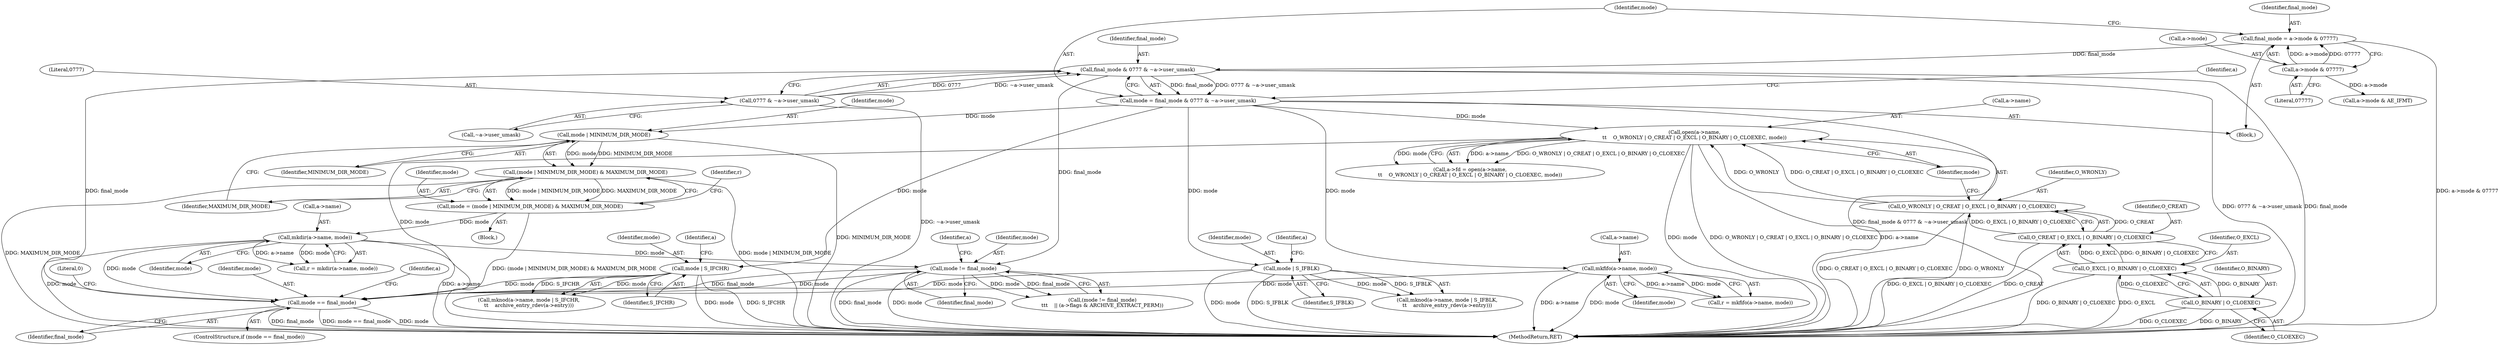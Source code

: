 digraph "0_libarchive_dfd6b54ce33960e420fb206d8872fb759b577ad9_1@API" {
"1000324" [label="(Call,mode == final_mode)"];
"1000261" [label="(Call,mkdir(a->name, mode))"];
"1000252" [label="(Call,mode = (mode | MINIMUM_DIR_MODE) & MAXIMUM_DIR_MODE)"];
"1000254" [label="(Call,(mode | MINIMUM_DIR_MODE) & MAXIMUM_DIR_MODE)"];
"1000255" [label="(Call,mode | MINIMUM_DIR_MODE)"];
"1000173" [label="(Call,mode = final_mode & 0777 & ~a->user_umask)"];
"1000175" [label="(Call,final_mode & 0777 & ~a->user_umask)"];
"1000166" [label="(Call,final_mode = a->mode & 07777)"];
"1000168" [label="(Call,a->mode & 07777)"];
"1000177" [label="(Call,0777 & ~a->user_umask)"];
"1000228" [label="(Call,mode | S_IFCHR)"];
"1000195" [label="(Call,open(a->name,\n\t\t    O_WRONLY | O_CREAT | O_EXCL | O_BINARY | O_CLOEXEC, mode))"];
"1000199" [label="(Call,O_WRONLY | O_CREAT | O_EXCL | O_BINARY | O_CLOEXEC)"];
"1000201" [label="(Call,O_CREAT | O_EXCL | O_BINARY | O_CLOEXEC)"];
"1000203" [label="(Call,O_EXCL | O_BINARY | O_CLOEXEC)"];
"1000205" [label="(Call,O_BINARY | O_CLOEXEC)"];
"1000287" [label="(Call,mode != final_mode)"];
"1000243" [label="(Call,mode | S_IFBLK)"];
"1000313" [label="(Call,mkfifo(a->name, mode))"];
"1000292" [label="(Identifier,a)"];
"1000325" [label="(Identifier,mode)"];
"1000166" [label="(Call,final_mode = a->mode & 07777)"];
"1000326" [label="(Identifier,final_mode)"];
"1000175" [label="(Call,final_mode & 0777 & ~a->user_umask)"];
"1000188" [label="(Block,)"];
"1000196" [label="(Call,a->name)"];
"1000287" [label="(Call,mode != final_mode)"];
"1000224" [label="(Call,mknod(a->name, mode | S_IFCHR,\n\t\t    archive_entry_rdev(a->entry)))"];
"1000243" [label="(Call,mode | S_IFBLK)"];
"1000258" [label="(Identifier,MAXIMUM_DIR_MODE)"];
"1000311" [label="(Call,r = mkfifo(a->name, mode))"];
"1000314" [label="(Call,a->name)"];
"1000191" [label="(Call,a->fd = open(a->name,\n\t\t    O_WRONLY | O_CREAT | O_EXCL | O_BINARY | O_CLOEXEC, mode))"];
"1000334" [label="(MethodReturn,RET)"];
"1000257" [label="(Identifier,MINIMUM_DIR_MODE)"];
"1000177" [label="(Call,0777 & ~a->user_umask)"];
"1000252" [label="(Call,mode = (mode | MINIMUM_DIR_MODE) & MAXIMUM_DIR_MODE)"];
"1000256" [label="(Identifier,mode)"];
"1000167" [label="(Identifier,final_mode)"];
"1000205" [label="(Call,O_BINARY | O_CLOEXEC)"];
"1000206" [label="(Identifier,O_BINARY)"];
"1000248" [label="(Identifier,a)"];
"1000204" [label="(Identifier,O_EXCL)"];
"1000323" [label="(ControlStructure,if (mode == final_mode))"];
"1000286" [label="(Call,(mode != final_mode)\n\t\t\t    || (a->flags & ARCHIVE_EXTRACT_PERM))"];
"1000169" [label="(Call,a->mode)"];
"1000203" [label="(Call,O_EXCL | O_BINARY | O_CLOEXEC)"];
"1000289" [label="(Identifier,final_mode)"];
"1000200" [label="(Identifier,O_WRONLY)"];
"1000230" [label="(Identifier,S_IFCHR)"];
"1000183" [label="(Call,a->mode & AE_IFMT)"];
"1000245" [label="(Identifier,S_IFBLK)"];
"1000178" [label="(Literal,0777)"];
"1000229" [label="(Identifier,mode)"];
"1000207" [label="(Identifier,O_CLOEXEC)"];
"1000125" [label="(Block,)"];
"1000265" [label="(Identifier,mode)"];
"1000255" [label="(Call,mode | MINIMUM_DIR_MODE)"];
"1000168" [label="(Call,a->mode & 07777)"];
"1000228" [label="(Call,mode | S_IFCHR)"];
"1000202" [label="(Identifier,O_CREAT)"];
"1000233" [label="(Identifier,a)"];
"1000244" [label="(Identifier,mode)"];
"1000329" [label="(Identifier,a)"];
"1000253" [label="(Identifier,mode)"];
"1000195" [label="(Call,open(a->name,\n\t\t    O_WRONLY | O_CREAT | O_EXCL | O_BINARY | O_CLOEXEC, mode))"];
"1000201" [label="(Call,O_CREAT | O_EXCL | O_BINARY | O_CLOEXEC)"];
"1000179" [label="(Call,~a->user_umask)"];
"1000176" [label="(Identifier,final_mode)"];
"1000288" [label="(Identifier,mode)"];
"1000313" [label="(Call,mkfifo(a->name, mode))"];
"1000261" [label="(Call,mkdir(a->name, mode))"];
"1000260" [label="(Identifier,r)"];
"1000174" [label="(Identifier,mode)"];
"1000333" [label="(Literal,0)"];
"1000173" [label="(Call,mode = final_mode & 0777 & ~a->user_umask)"];
"1000317" [label="(Identifier,mode)"];
"1000259" [label="(Call,r = mkdir(a->name, mode))"];
"1000172" [label="(Literal,07777)"];
"1000185" [label="(Identifier,a)"];
"1000262" [label="(Call,a->name)"];
"1000208" [label="(Identifier,mode)"];
"1000199" [label="(Call,O_WRONLY | O_CREAT | O_EXCL | O_BINARY | O_CLOEXEC)"];
"1000239" [label="(Call,mknod(a->name, mode | S_IFBLK,\n\t\t    archive_entry_rdev(a->entry)))"];
"1000324" [label="(Call,mode == final_mode)"];
"1000254" [label="(Call,(mode | MINIMUM_DIR_MODE) & MAXIMUM_DIR_MODE)"];
"1000324" -> "1000323"  [label="AST: "];
"1000324" -> "1000326"  [label="CFG: "];
"1000325" -> "1000324"  [label="AST: "];
"1000326" -> "1000324"  [label="AST: "];
"1000329" -> "1000324"  [label="CFG: "];
"1000333" -> "1000324"  [label="CFG: "];
"1000324" -> "1000334"  [label="DDG: final_mode"];
"1000324" -> "1000334"  [label="DDG: mode == final_mode"];
"1000324" -> "1000334"  [label="DDG: mode"];
"1000261" -> "1000324"  [label="DDG: mode"];
"1000228" -> "1000324"  [label="DDG: mode"];
"1000195" -> "1000324"  [label="DDG: mode"];
"1000287" -> "1000324"  [label="DDG: mode"];
"1000287" -> "1000324"  [label="DDG: final_mode"];
"1000243" -> "1000324"  [label="DDG: mode"];
"1000313" -> "1000324"  [label="DDG: mode"];
"1000175" -> "1000324"  [label="DDG: final_mode"];
"1000261" -> "1000259"  [label="AST: "];
"1000261" -> "1000265"  [label="CFG: "];
"1000262" -> "1000261"  [label="AST: "];
"1000265" -> "1000261"  [label="AST: "];
"1000259" -> "1000261"  [label="CFG: "];
"1000261" -> "1000334"  [label="DDG: mode"];
"1000261" -> "1000334"  [label="DDG: a->name"];
"1000261" -> "1000259"  [label="DDG: a->name"];
"1000261" -> "1000259"  [label="DDG: mode"];
"1000252" -> "1000261"  [label="DDG: mode"];
"1000261" -> "1000287"  [label="DDG: mode"];
"1000252" -> "1000188"  [label="AST: "];
"1000252" -> "1000254"  [label="CFG: "];
"1000253" -> "1000252"  [label="AST: "];
"1000254" -> "1000252"  [label="AST: "];
"1000260" -> "1000252"  [label="CFG: "];
"1000252" -> "1000334"  [label="DDG: (mode | MINIMUM_DIR_MODE) & MAXIMUM_DIR_MODE"];
"1000254" -> "1000252"  [label="DDG: mode | MINIMUM_DIR_MODE"];
"1000254" -> "1000252"  [label="DDG: MAXIMUM_DIR_MODE"];
"1000254" -> "1000258"  [label="CFG: "];
"1000255" -> "1000254"  [label="AST: "];
"1000258" -> "1000254"  [label="AST: "];
"1000254" -> "1000334"  [label="DDG: mode | MINIMUM_DIR_MODE"];
"1000254" -> "1000334"  [label="DDG: MAXIMUM_DIR_MODE"];
"1000255" -> "1000254"  [label="DDG: mode"];
"1000255" -> "1000254"  [label="DDG: MINIMUM_DIR_MODE"];
"1000255" -> "1000257"  [label="CFG: "];
"1000256" -> "1000255"  [label="AST: "];
"1000257" -> "1000255"  [label="AST: "];
"1000258" -> "1000255"  [label="CFG: "];
"1000255" -> "1000334"  [label="DDG: MINIMUM_DIR_MODE"];
"1000173" -> "1000255"  [label="DDG: mode"];
"1000173" -> "1000125"  [label="AST: "];
"1000173" -> "1000175"  [label="CFG: "];
"1000174" -> "1000173"  [label="AST: "];
"1000175" -> "1000173"  [label="AST: "];
"1000185" -> "1000173"  [label="CFG: "];
"1000173" -> "1000334"  [label="DDG: final_mode & 0777 & ~a->user_umask"];
"1000175" -> "1000173"  [label="DDG: final_mode"];
"1000175" -> "1000173"  [label="DDG: 0777 & ~a->user_umask"];
"1000173" -> "1000195"  [label="DDG: mode"];
"1000173" -> "1000228"  [label="DDG: mode"];
"1000173" -> "1000243"  [label="DDG: mode"];
"1000173" -> "1000313"  [label="DDG: mode"];
"1000175" -> "1000177"  [label="CFG: "];
"1000176" -> "1000175"  [label="AST: "];
"1000177" -> "1000175"  [label="AST: "];
"1000175" -> "1000334"  [label="DDG: final_mode"];
"1000175" -> "1000334"  [label="DDG: 0777 & ~a->user_umask"];
"1000166" -> "1000175"  [label="DDG: final_mode"];
"1000177" -> "1000175"  [label="DDG: 0777"];
"1000177" -> "1000175"  [label="DDG: ~a->user_umask"];
"1000175" -> "1000287"  [label="DDG: final_mode"];
"1000166" -> "1000125"  [label="AST: "];
"1000166" -> "1000168"  [label="CFG: "];
"1000167" -> "1000166"  [label="AST: "];
"1000168" -> "1000166"  [label="AST: "];
"1000174" -> "1000166"  [label="CFG: "];
"1000166" -> "1000334"  [label="DDG: a->mode & 07777"];
"1000168" -> "1000166"  [label="DDG: a->mode"];
"1000168" -> "1000166"  [label="DDG: 07777"];
"1000168" -> "1000172"  [label="CFG: "];
"1000169" -> "1000168"  [label="AST: "];
"1000172" -> "1000168"  [label="AST: "];
"1000168" -> "1000183"  [label="DDG: a->mode"];
"1000177" -> "1000179"  [label="CFG: "];
"1000178" -> "1000177"  [label="AST: "];
"1000179" -> "1000177"  [label="AST: "];
"1000177" -> "1000334"  [label="DDG: ~a->user_umask"];
"1000228" -> "1000224"  [label="AST: "];
"1000228" -> "1000230"  [label="CFG: "];
"1000229" -> "1000228"  [label="AST: "];
"1000230" -> "1000228"  [label="AST: "];
"1000233" -> "1000228"  [label="CFG: "];
"1000228" -> "1000334"  [label="DDG: mode"];
"1000228" -> "1000334"  [label="DDG: S_IFCHR"];
"1000228" -> "1000224"  [label="DDG: mode"];
"1000228" -> "1000224"  [label="DDG: S_IFCHR"];
"1000195" -> "1000191"  [label="AST: "];
"1000195" -> "1000208"  [label="CFG: "];
"1000196" -> "1000195"  [label="AST: "];
"1000199" -> "1000195"  [label="AST: "];
"1000208" -> "1000195"  [label="AST: "];
"1000191" -> "1000195"  [label="CFG: "];
"1000195" -> "1000334"  [label="DDG: mode"];
"1000195" -> "1000334"  [label="DDG: O_WRONLY | O_CREAT | O_EXCL | O_BINARY | O_CLOEXEC"];
"1000195" -> "1000334"  [label="DDG: a->name"];
"1000195" -> "1000191"  [label="DDG: a->name"];
"1000195" -> "1000191"  [label="DDG: O_WRONLY | O_CREAT | O_EXCL | O_BINARY | O_CLOEXEC"];
"1000195" -> "1000191"  [label="DDG: mode"];
"1000199" -> "1000195"  [label="DDG: O_WRONLY"];
"1000199" -> "1000195"  [label="DDG: O_CREAT | O_EXCL | O_BINARY | O_CLOEXEC"];
"1000199" -> "1000201"  [label="CFG: "];
"1000200" -> "1000199"  [label="AST: "];
"1000201" -> "1000199"  [label="AST: "];
"1000208" -> "1000199"  [label="CFG: "];
"1000199" -> "1000334"  [label="DDG: O_CREAT | O_EXCL | O_BINARY | O_CLOEXEC"];
"1000199" -> "1000334"  [label="DDG: O_WRONLY"];
"1000201" -> "1000199"  [label="DDG: O_CREAT"];
"1000201" -> "1000199"  [label="DDG: O_EXCL | O_BINARY | O_CLOEXEC"];
"1000201" -> "1000203"  [label="CFG: "];
"1000202" -> "1000201"  [label="AST: "];
"1000203" -> "1000201"  [label="AST: "];
"1000201" -> "1000334"  [label="DDG: O_EXCL | O_BINARY | O_CLOEXEC"];
"1000201" -> "1000334"  [label="DDG: O_CREAT"];
"1000203" -> "1000201"  [label="DDG: O_EXCL"];
"1000203" -> "1000201"  [label="DDG: O_BINARY | O_CLOEXEC"];
"1000203" -> "1000205"  [label="CFG: "];
"1000204" -> "1000203"  [label="AST: "];
"1000205" -> "1000203"  [label="AST: "];
"1000203" -> "1000334"  [label="DDG: O_BINARY | O_CLOEXEC"];
"1000203" -> "1000334"  [label="DDG: O_EXCL"];
"1000205" -> "1000203"  [label="DDG: O_BINARY"];
"1000205" -> "1000203"  [label="DDG: O_CLOEXEC"];
"1000205" -> "1000207"  [label="CFG: "];
"1000206" -> "1000205"  [label="AST: "];
"1000207" -> "1000205"  [label="AST: "];
"1000205" -> "1000334"  [label="DDG: O_BINARY"];
"1000205" -> "1000334"  [label="DDG: O_CLOEXEC"];
"1000287" -> "1000286"  [label="AST: "];
"1000287" -> "1000289"  [label="CFG: "];
"1000288" -> "1000287"  [label="AST: "];
"1000289" -> "1000287"  [label="AST: "];
"1000292" -> "1000287"  [label="CFG: "];
"1000286" -> "1000287"  [label="CFG: "];
"1000287" -> "1000334"  [label="DDG: final_mode"];
"1000287" -> "1000334"  [label="DDG: mode"];
"1000287" -> "1000286"  [label="DDG: mode"];
"1000287" -> "1000286"  [label="DDG: final_mode"];
"1000243" -> "1000239"  [label="AST: "];
"1000243" -> "1000245"  [label="CFG: "];
"1000244" -> "1000243"  [label="AST: "];
"1000245" -> "1000243"  [label="AST: "];
"1000248" -> "1000243"  [label="CFG: "];
"1000243" -> "1000334"  [label="DDG: mode"];
"1000243" -> "1000334"  [label="DDG: S_IFBLK"];
"1000243" -> "1000239"  [label="DDG: mode"];
"1000243" -> "1000239"  [label="DDG: S_IFBLK"];
"1000313" -> "1000311"  [label="AST: "];
"1000313" -> "1000317"  [label="CFG: "];
"1000314" -> "1000313"  [label="AST: "];
"1000317" -> "1000313"  [label="AST: "];
"1000311" -> "1000313"  [label="CFG: "];
"1000313" -> "1000334"  [label="DDG: a->name"];
"1000313" -> "1000334"  [label="DDG: mode"];
"1000313" -> "1000311"  [label="DDG: a->name"];
"1000313" -> "1000311"  [label="DDG: mode"];
}
